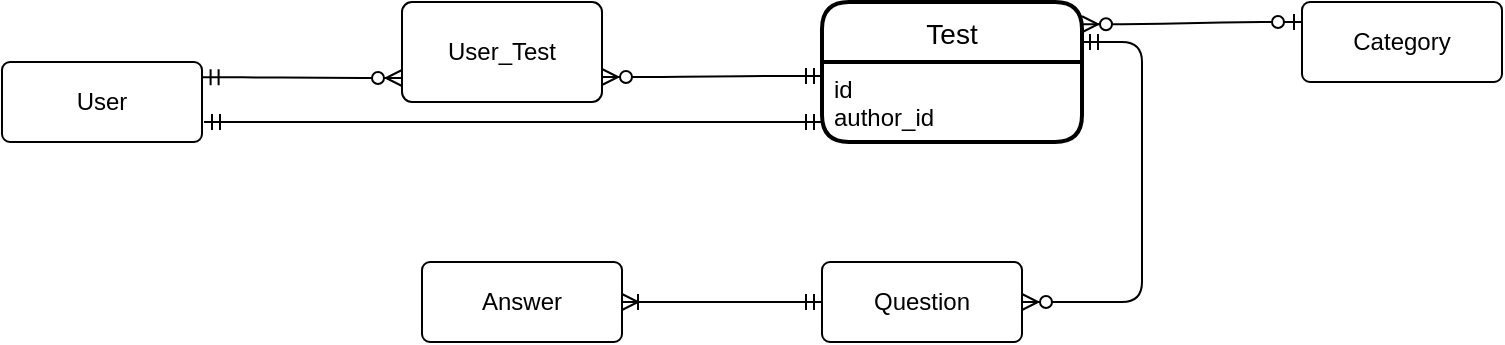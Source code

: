 <mxfile version="13.10.4" type="github">
  <diagram id="R2lEEEUBdFMjLlhIrx00" name="Page-1">
    <mxGraphModel dx="668" dy="388" grid="1" gridSize="10" guides="1" tooltips="1" connect="1" arrows="1" fold="1" page="1" pageScale="1" pageWidth="850" pageHeight="1100" math="0" shadow="0" extFonts="Permanent Marker^https://fonts.googleapis.com/css?family=Permanent+Marker">
      <root>
        <mxCell id="0" />
        <mxCell id="1" parent="0" />
        <mxCell id="_uvXV5OT7GHFisnKSjYq-26" value="User" style="rounded=1;arcSize=10;whiteSpace=wrap;html=1;align=center;" vertex="1" parent="1">
          <mxGeometry x="30" y="60" width="100" height="40" as="geometry" />
        </mxCell>
        <mxCell id="_uvXV5OT7GHFisnKSjYq-28" value="Question" style="rounded=1;arcSize=10;whiteSpace=wrap;html=1;align=center;" vertex="1" parent="1">
          <mxGeometry x="440" y="160" width="100" height="40" as="geometry" />
        </mxCell>
        <mxCell id="_uvXV5OT7GHFisnKSjYq-29" value="Answer" style="rounded=1;arcSize=10;whiteSpace=wrap;html=1;align=center;" vertex="1" parent="1">
          <mxGeometry x="240" y="160" width="100" height="40" as="geometry" />
        </mxCell>
        <mxCell id="_uvXV5OT7GHFisnKSjYq-30" value="User_Test" style="rounded=1;arcSize=10;whiteSpace=wrap;html=1;align=center;" vertex="1" parent="1">
          <mxGeometry x="230" y="30" width="100" height="50" as="geometry" />
        </mxCell>
        <mxCell id="_uvXV5OT7GHFisnKSjYq-31" value="Category" style="rounded=1;arcSize=10;whiteSpace=wrap;html=1;align=center;" vertex="1" parent="1">
          <mxGeometry x="680" y="30" width="100" height="40" as="geometry" />
        </mxCell>
        <mxCell id="_uvXV5OT7GHFisnKSjYq-34" value="" style="edgeStyle=entityRelationEdgeStyle;fontSize=12;html=1;endArrow=ERzeroToMany;startArrow=ERmandOne;startFill=0;exitX=1.003;exitY=0.192;exitDx=0;exitDy=0;exitPerimeter=0;" edge="1" parent="1" source="_uvXV5OT7GHFisnKSjYq-26">
          <mxGeometry width="100" height="100" relative="1" as="geometry">
            <mxPoint x="130" y="68" as="sourcePoint" />
            <mxPoint x="230" y="68" as="targetPoint" />
          </mxGeometry>
        </mxCell>
        <mxCell id="_uvXV5OT7GHFisnKSjYq-36" value="" style="edgeStyle=entityRelationEdgeStyle;fontSize=12;html=1;endArrow=ERmandOne;startArrow=ERzeroToMany;startFill=1;endFill=0;exitX=1;exitY=0.75;exitDx=0;exitDy=0;" edge="1" parent="1" source="_uvXV5OT7GHFisnKSjYq-30">
          <mxGeometry width="100" height="100" relative="1" as="geometry">
            <mxPoint x="340" y="50.34" as="sourcePoint" />
            <mxPoint x="440" y="67" as="targetPoint" />
          </mxGeometry>
        </mxCell>
        <mxCell id="_uvXV5OT7GHFisnKSjYq-37" value="" style="edgeStyle=entityRelationEdgeStyle;fontSize=12;html=1;endArrow=ERzeroToOne;startArrow=ERzeroToMany;startFill=1;endFill=1;entryX=0;entryY=0.25;entryDx=0;entryDy=0;exitX=1;exitY=0.159;exitDx=0;exitDy=0;exitPerimeter=0;" edge="1" parent="1" source="_uvXV5OT7GHFisnKSjYq-44" target="_uvXV5OT7GHFisnKSjYq-31">
          <mxGeometry width="100" height="100" relative="1" as="geometry">
            <mxPoint x="571" y="50" as="sourcePoint" />
            <mxPoint x="640" y="60" as="targetPoint" />
          </mxGeometry>
        </mxCell>
        <mxCell id="_uvXV5OT7GHFisnKSjYq-39" value="" style="edgeStyle=entityRelationEdgeStyle;fontSize=12;html=1;endArrow=ERzeroToMany;entryX=1;entryY=0.5;entryDx=0;entryDy=0;startArrow=ERmandOne;startFill=0;endFill=1;" edge="1" parent="1" target="_uvXV5OT7GHFisnKSjYq-28">
          <mxGeometry width="100" height="100" relative="1" as="geometry">
            <mxPoint x="570" y="50" as="sourcePoint" />
            <mxPoint x="650" y="50" as="targetPoint" />
          </mxGeometry>
        </mxCell>
        <mxCell id="_uvXV5OT7GHFisnKSjYq-41" value="" style="edgeStyle=entityRelationEdgeStyle;fontSize=12;html=1;endArrow=ERmandOne;startArrow=ERoneToMany;endFill=0;startFill=0;entryX=0;entryY=0.5;entryDx=0;entryDy=0;exitX=1;exitY=0.5;exitDx=0;exitDy=0;" edge="1" parent="1" source="_uvXV5OT7GHFisnKSjYq-29" target="_uvXV5OT7GHFisnKSjYq-28">
          <mxGeometry width="100" height="100" relative="1" as="geometry">
            <mxPoint x="540" y="430" as="sourcePoint" />
            <mxPoint x="640" y="330" as="targetPoint" />
          </mxGeometry>
        </mxCell>
        <mxCell id="_uvXV5OT7GHFisnKSjYq-42" value="" style="edgeStyle=entityRelationEdgeStyle;fontSize=12;html=1;endArrow=ERmandOne;startArrow=ERmandOne;entryX=0;entryY=0.75;entryDx=0;entryDy=0;" edge="1" parent="1" target="_uvXV5OT7GHFisnKSjYq-45">
          <mxGeometry width="100" height="100" relative="1" as="geometry">
            <mxPoint x="131" y="90" as="sourcePoint" />
            <mxPoint x="440" y="77.5" as="targetPoint" />
          </mxGeometry>
        </mxCell>
        <mxCell id="_uvXV5OT7GHFisnKSjYq-44" value="Test" style="swimlane;childLayout=stackLayout;horizontal=1;startSize=30;horizontalStack=0;rounded=1;fontSize=14;fontStyle=0;strokeWidth=2;resizeParent=0;resizeLast=1;shadow=0;dashed=0;align=center;" vertex="1" parent="1">
          <mxGeometry x="440" y="30" width="130" height="70" as="geometry">
            <mxRectangle x="280" y="310" width="60" height="30" as="alternateBounds" />
          </mxGeometry>
        </mxCell>
        <mxCell id="_uvXV5OT7GHFisnKSjYq-45" value="id&#xa;author_id" style="align=left;strokeColor=none;fillColor=none;spacingLeft=4;fontSize=12;verticalAlign=top;resizable=0;rotatable=0;part=1;" vertex="1" parent="_uvXV5OT7GHFisnKSjYq-44">
          <mxGeometry y="30" width="130" height="40" as="geometry" />
        </mxCell>
      </root>
    </mxGraphModel>
  </diagram>
</mxfile>
